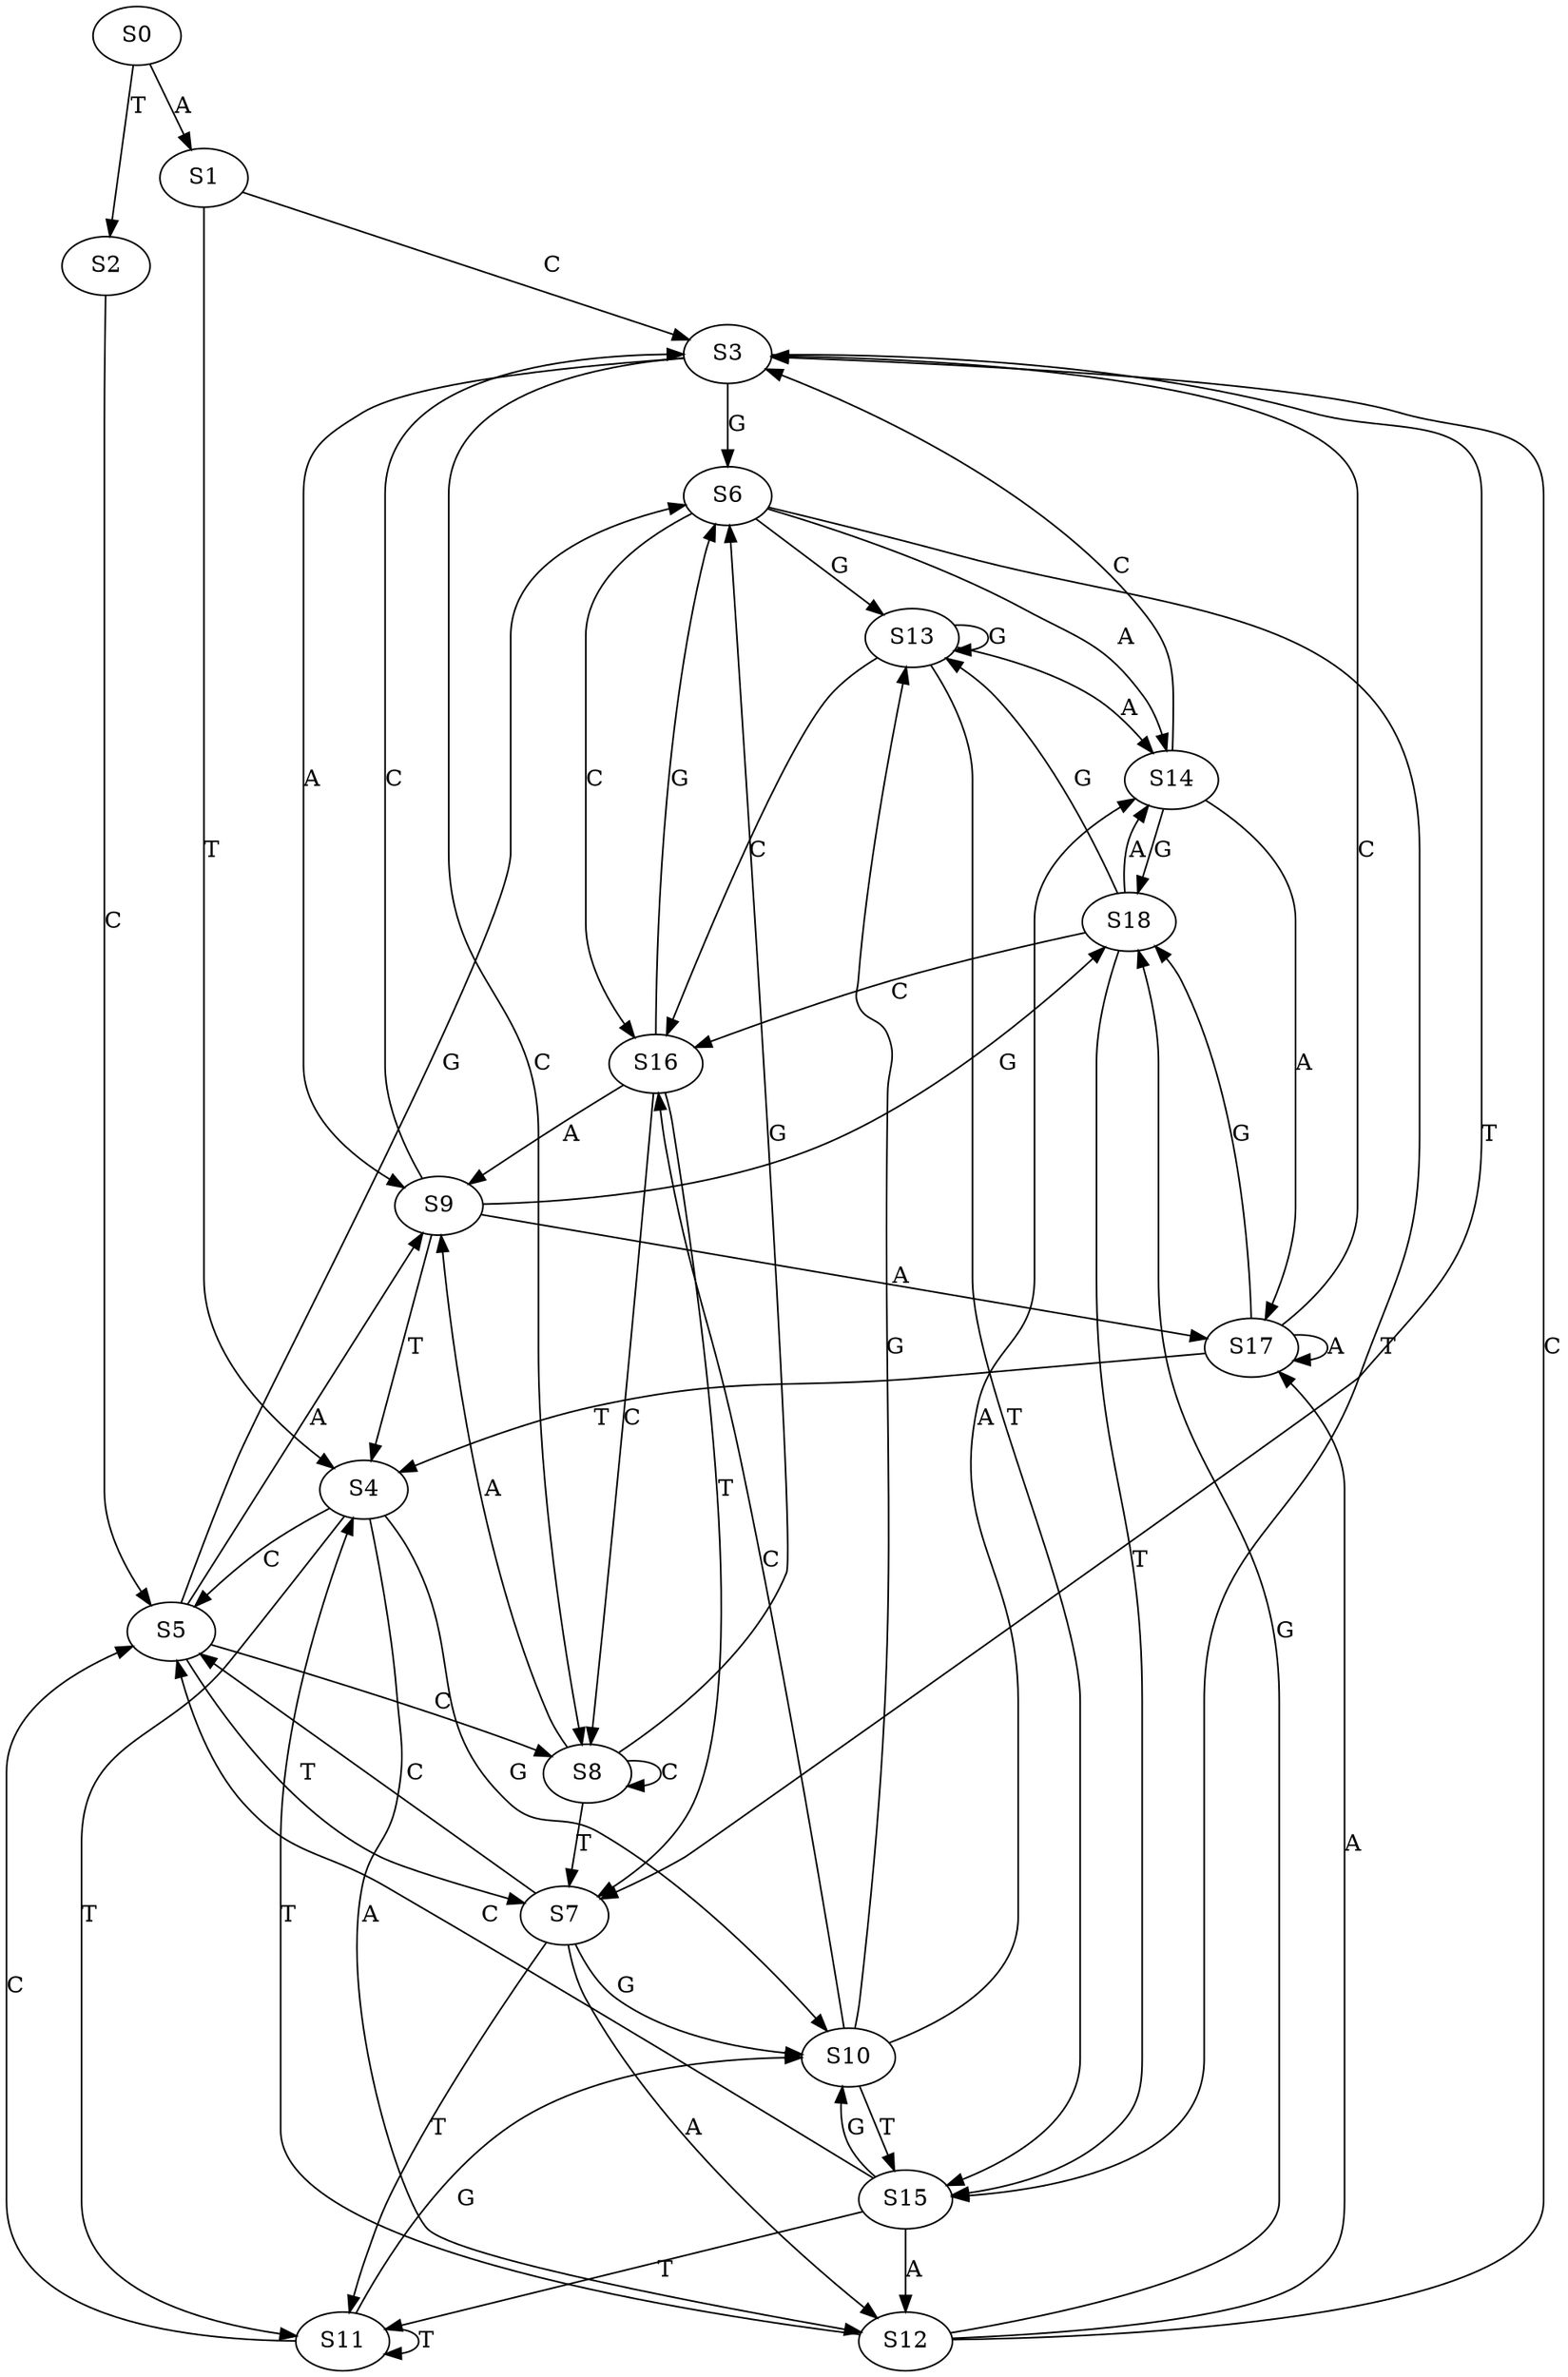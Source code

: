 strict digraph  {
	S0 -> S1 [ label = A ];
	S0 -> S2 [ label = T ];
	S1 -> S3 [ label = C ];
	S1 -> S4 [ label = T ];
	S2 -> S5 [ label = C ];
	S3 -> S6 [ label = G ];
	S3 -> S7 [ label = T ];
	S3 -> S8 [ label = C ];
	S3 -> S9 [ label = A ];
	S4 -> S10 [ label = G ];
	S4 -> S11 [ label = T ];
	S4 -> S5 [ label = C ];
	S4 -> S12 [ label = A ];
	S5 -> S9 [ label = A ];
	S5 -> S6 [ label = G ];
	S5 -> S8 [ label = C ];
	S5 -> S7 [ label = T ];
	S6 -> S13 [ label = G ];
	S6 -> S14 [ label = A ];
	S6 -> S15 [ label = T ];
	S6 -> S16 [ label = C ];
	S7 -> S5 [ label = C ];
	S7 -> S10 [ label = G ];
	S7 -> S11 [ label = T ];
	S7 -> S12 [ label = A ];
	S8 -> S6 [ label = G ];
	S8 -> S7 [ label = T ];
	S8 -> S8 [ label = C ];
	S8 -> S9 [ label = A ];
	S9 -> S17 [ label = A ];
	S9 -> S18 [ label = G ];
	S9 -> S3 [ label = C ];
	S9 -> S4 [ label = T ];
	S10 -> S16 [ label = C ];
	S10 -> S15 [ label = T ];
	S10 -> S14 [ label = A ];
	S10 -> S13 [ label = G ];
	S11 -> S5 [ label = C ];
	S11 -> S10 [ label = G ];
	S11 -> S11 [ label = T ];
	S12 -> S18 [ label = G ];
	S12 -> S4 [ label = T ];
	S12 -> S3 [ label = C ];
	S12 -> S17 [ label = A ];
	S13 -> S15 [ label = T ];
	S13 -> S14 [ label = A ];
	S13 -> S16 [ label = C ];
	S13 -> S13 [ label = G ];
	S14 -> S18 [ label = G ];
	S14 -> S3 [ label = C ];
	S14 -> S17 [ label = A ];
	S15 -> S12 [ label = A ];
	S15 -> S5 [ label = C ];
	S15 -> S10 [ label = G ];
	S15 -> S11 [ label = T ];
	S16 -> S8 [ label = C ];
	S16 -> S7 [ label = T ];
	S16 -> S9 [ label = A ];
	S16 -> S6 [ label = G ];
	S17 -> S18 [ label = G ];
	S17 -> S3 [ label = C ];
	S17 -> S4 [ label = T ];
	S17 -> S17 [ label = A ];
	S18 -> S13 [ label = G ];
	S18 -> S14 [ label = A ];
	S18 -> S15 [ label = T ];
	S18 -> S16 [ label = C ];
}

